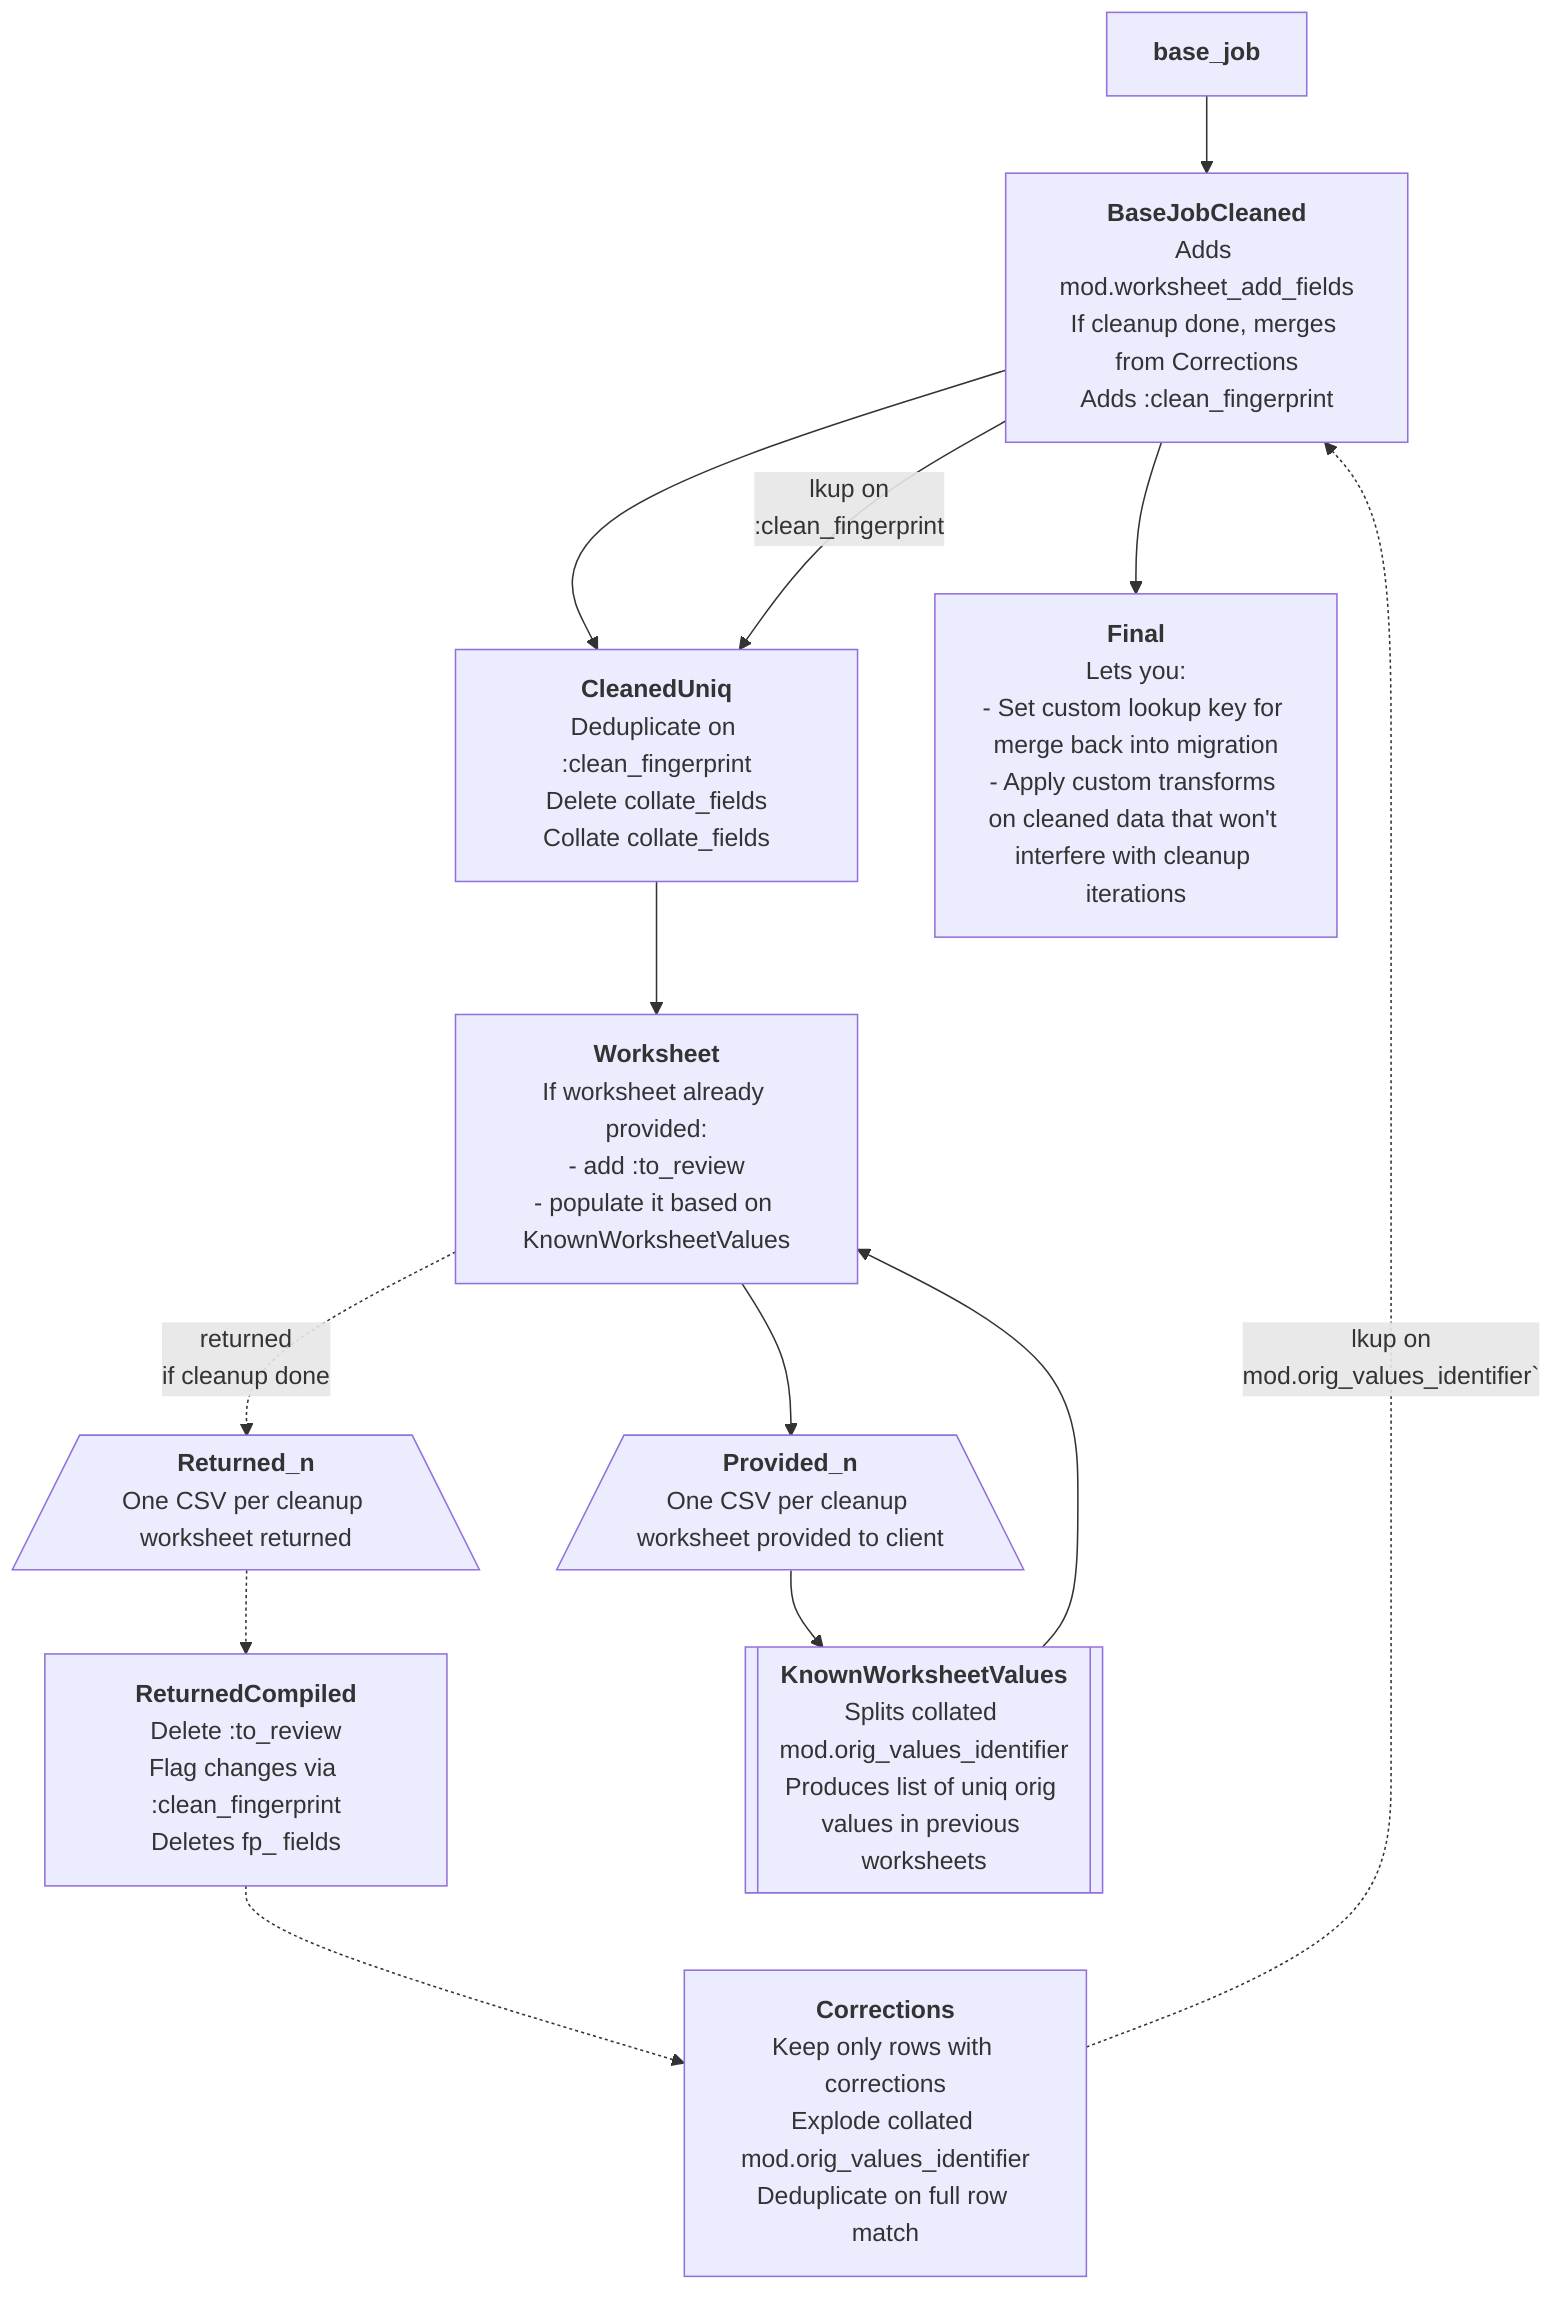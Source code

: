 graph TD;
    base_job["`**base_job**`"]

    BaseJobCleaned["`**BaseJobCleaned**
    Adds mod.worksheet_add_fields
    If cleanup done, merges from Corrections
    Adds :clean_fingerprint`"]

    CleanedUniq["`**CleanedUniq**
    Deduplicate on :clean_fingerprint
    Delete collate_fields
    Collate collate_fields`"]

    Worksheet["`**Worksheet**
    If worksheet already provided:
    - add :to_review
    - populate it based on KnownWorksheetValues`"]

    Returned[/"`**Returned_n**
    One CSV per cleanup worksheet returned`"\]

    Provided[/"`**Provided_n**
    One CSV per cleanup worksheet provided to client`"\]

    ReturnedCompiled["`**ReturnedCompiled**
    Delete :to_review
    Flag changes via :clean_fingerprint
    Deletes fp_ fields`"]

    KnownWorksheetValues[["`**KnownWorksheetValues**
    Splits collated mod.orig_values_identifier
    Produces list of uniq orig values in previous worksheets`"]]

    Corrections["`**Corrections**
    Keep only rows with corrections
    Explode collated mod.orig_values_identifier
    Deduplicate on full row match`"]

    Final["`**Final**
    Lets you:
    - Set custom lookup key for merge back into migration
    - Apply custom transforms on cleaned data that won't interfere with cleanup iterations`"
    ]

    base_job-->BaseJobCleaned;

    Corrections-.
    "lkup on
    mod.orig_values_identifier`" .->
    BaseJobCleaned;

    BaseJobCleaned-->CleanedUniq;

    BaseJobCleaned--
    "`lkup on
    :clean_fingerprint`" -->
    CleanedUniq;

    CleanedUniq-->Worksheet;

    Worksheet-.
    "`returned
    if cleanup done`" .->
    Returned;

    Returned-.->ReturnedCompiled;

    ReturnedCompiled-.->Corrections;

    Worksheet-->Provided;

    Provided-->KnownWorksheetValues;

    KnownWorksheetValues-->Worksheet;

    BaseJobCleaned-->Final;